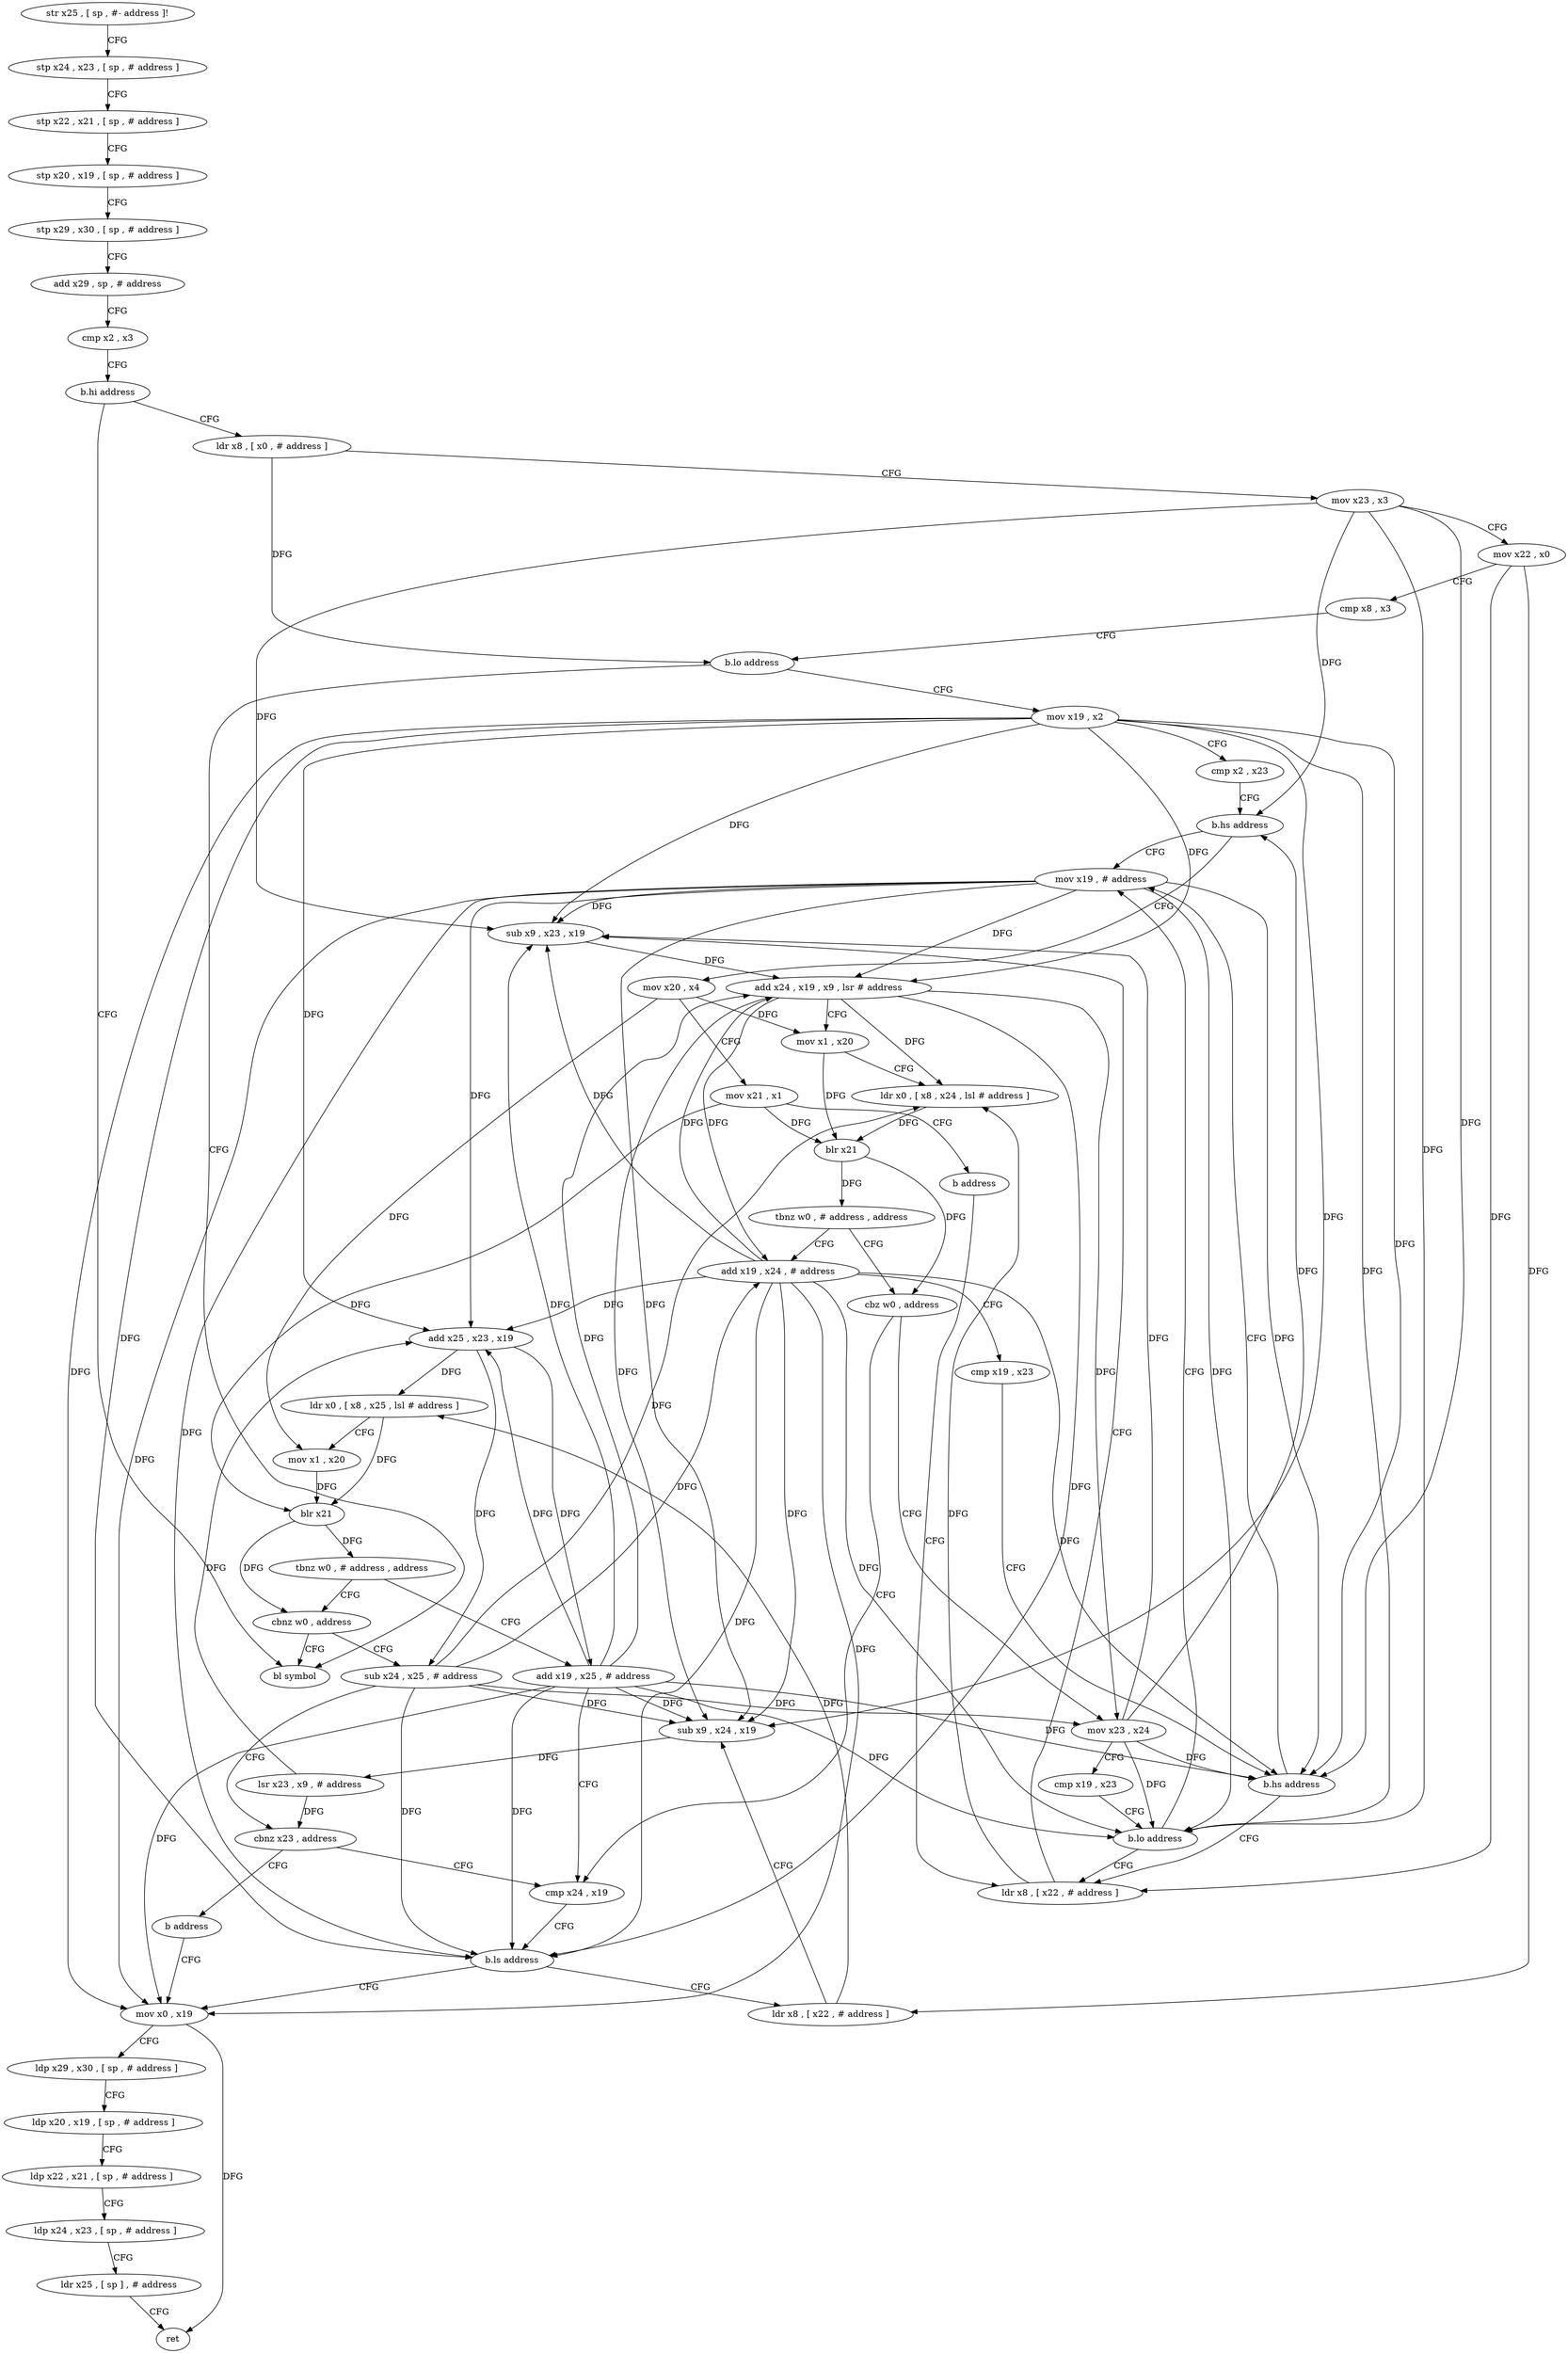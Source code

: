 digraph "func" {
"140840" [label = "str x25 , [ sp , #- address ]!" ]
"140844" [label = "stp x24 , x23 , [ sp , # address ]" ]
"140848" [label = "stp x22 , x21 , [ sp , # address ]" ]
"140852" [label = "stp x20 , x19 , [ sp , # address ]" ]
"140856" [label = "stp x29 , x30 , [ sp , # address ]" ]
"140860" [label = "add x29 , sp , # address" ]
"140864" [label = "cmp x2 , x3" ]
"140868" [label = "b.hi address" ]
"141064" [label = "bl symbol" ]
"140872" [label = "ldr x8 , [ x0 , # address ]" ]
"140876" [label = "mov x23 , x3" ]
"140880" [label = "mov x22 , x0" ]
"140884" [label = "cmp x8 , x3" ]
"140888" [label = "b.lo address" ]
"140892" [label = "mov x19 , x2" ]
"140896" [label = "cmp x2 , x23" ]
"140900" [label = "b.hs address" ]
"140972" [label = "mov x19 , # address" ]
"140904" [label = "mov x20 , x4" ]
"140976" [label = "mov x0 , x19" ]
"140908" [label = "mov x21 , x1" ]
"140912" [label = "b address" ]
"140928" [label = "ldr x8 , [ x22 , # address ]" ]
"140932" [label = "sub x9 , x23 , x19" ]
"140936" [label = "add x24 , x19 , x9 , lsr # address" ]
"140940" [label = "mov x1 , x20" ]
"140944" [label = "ldr x0 , [ x8 , x24 , lsl # address ]" ]
"140948" [label = "blr x21" ]
"140952" [label = "tbnz w0 , # address , address" ]
"140916" [label = "add x19 , x24 , # address" ]
"140956" [label = "cbz w0 , address" ]
"140920" [label = "cmp x19 , x23" ]
"140924" [label = "b.hs address" ]
"141008" [label = "cmp x24 , x19" ]
"140960" [label = "mov x23 , x24" ]
"141012" [label = "b.ls address" ]
"141016" [label = "ldr x8 , [ x22 , # address ]" ]
"140964" [label = "cmp x19 , x23" ]
"140968" [label = "b.lo address" ]
"140980" [label = "ldp x29 , x30 , [ sp , # address ]" ]
"140984" [label = "ldp x20 , x19 , [ sp , # address ]" ]
"140988" [label = "ldp x22 , x21 , [ sp , # address ]" ]
"140992" [label = "ldp x24 , x23 , [ sp , # address ]" ]
"140996" [label = "ldr x25 , [ sp ] , # address" ]
"141000" [label = "ret" ]
"141020" [label = "sub x9 , x24 , x19" ]
"141024" [label = "lsr x23 , x9 , # address" ]
"141028" [label = "add x25 , x23 , x19" ]
"141032" [label = "ldr x0 , [ x8 , x25 , lsl # address ]" ]
"141036" [label = "mov x1 , x20" ]
"141040" [label = "blr x21" ]
"141044" [label = "tbnz w0 , # address , address" ]
"141004" [label = "add x19 , x25 , # address" ]
"141048" [label = "cbnz w0 , address" ]
"141052" [label = "sub x24 , x25 , # address" ]
"141056" [label = "cbnz x23 , address" ]
"141060" [label = "b address" ]
"140840" -> "140844" [ label = "CFG" ]
"140844" -> "140848" [ label = "CFG" ]
"140848" -> "140852" [ label = "CFG" ]
"140852" -> "140856" [ label = "CFG" ]
"140856" -> "140860" [ label = "CFG" ]
"140860" -> "140864" [ label = "CFG" ]
"140864" -> "140868" [ label = "CFG" ]
"140868" -> "141064" [ label = "CFG" ]
"140868" -> "140872" [ label = "CFG" ]
"140872" -> "140876" [ label = "CFG" ]
"140872" -> "140888" [ label = "DFG" ]
"140876" -> "140880" [ label = "CFG" ]
"140876" -> "140900" [ label = "DFG" ]
"140876" -> "140932" [ label = "DFG" ]
"140876" -> "140924" [ label = "DFG" ]
"140876" -> "140968" [ label = "DFG" ]
"140880" -> "140884" [ label = "CFG" ]
"140880" -> "140928" [ label = "DFG" ]
"140880" -> "141016" [ label = "DFG" ]
"140884" -> "140888" [ label = "CFG" ]
"140888" -> "141064" [ label = "CFG" ]
"140888" -> "140892" [ label = "CFG" ]
"140892" -> "140896" [ label = "CFG" ]
"140892" -> "140976" [ label = "DFG" ]
"140892" -> "140932" [ label = "DFG" ]
"140892" -> "140936" [ label = "DFG" ]
"140892" -> "140924" [ label = "DFG" ]
"140892" -> "141012" [ label = "DFG" ]
"140892" -> "140968" [ label = "DFG" ]
"140892" -> "141020" [ label = "DFG" ]
"140892" -> "141028" [ label = "DFG" ]
"140896" -> "140900" [ label = "CFG" ]
"140900" -> "140972" [ label = "CFG" ]
"140900" -> "140904" [ label = "CFG" ]
"140972" -> "140976" [ label = "DFG" ]
"140972" -> "140932" [ label = "DFG" ]
"140972" -> "140936" [ label = "DFG" ]
"140972" -> "140924" [ label = "DFG" ]
"140972" -> "141012" [ label = "DFG" ]
"140972" -> "140968" [ label = "DFG" ]
"140972" -> "141020" [ label = "DFG" ]
"140972" -> "141028" [ label = "DFG" ]
"140904" -> "140908" [ label = "CFG" ]
"140904" -> "140940" [ label = "DFG" ]
"140904" -> "141036" [ label = "DFG" ]
"140976" -> "140980" [ label = "CFG" ]
"140976" -> "141000" [ label = "DFG" ]
"140908" -> "140912" [ label = "CFG" ]
"140908" -> "140948" [ label = "DFG" ]
"140908" -> "141040" [ label = "DFG" ]
"140912" -> "140928" [ label = "CFG" ]
"140928" -> "140932" [ label = "CFG" ]
"140928" -> "140944" [ label = "DFG" ]
"140932" -> "140936" [ label = "DFG" ]
"140936" -> "140940" [ label = "CFG" ]
"140936" -> "140944" [ label = "DFG" ]
"140936" -> "140916" [ label = "DFG" ]
"140936" -> "141012" [ label = "DFG" ]
"140936" -> "140960" [ label = "DFG" ]
"140936" -> "141020" [ label = "DFG" ]
"140940" -> "140944" [ label = "CFG" ]
"140940" -> "140948" [ label = "DFG" ]
"140944" -> "140948" [ label = "DFG" ]
"140948" -> "140952" [ label = "DFG" ]
"140948" -> "140956" [ label = "DFG" ]
"140952" -> "140916" [ label = "CFG" ]
"140952" -> "140956" [ label = "CFG" ]
"140916" -> "140920" [ label = "CFG" ]
"140916" -> "140976" [ label = "DFG" ]
"140916" -> "140932" [ label = "DFG" ]
"140916" -> "140936" [ label = "DFG" ]
"140916" -> "140924" [ label = "DFG" ]
"140916" -> "141012" [ label = "DFG" ]
"140916" -> "140968" [ label = "DFG" ]
"140916" -> "141020" [ label = "DFG" ]
"140916" -> "141028" [ label = "DFG" ]
"140956" -> "141008" [ label = "CFG" ]
"140956" -> "140960" [ label = "CFG" ]
"140920" -> "140924" [ label = "CFG" ]
"140924" -> "140972" [ label = "CFG" ]
"140924" -> "140928" [ label = "CFG" ]
"141008" -> "141012" [ label = "CFG" ]
"140960" -> "140964" [ label = "CFG" ]
"140960" -> "140900" [ label = "DFG" ]
"140960" -> "140924" [ label = "DFG" ]
"140960" -> "140932" [ label = "DFG" ]
"140960" -> "140968" [ label = "DFG" ]
"141012" -> "140976" [ label = "CFG" ]
"141012" -> "141016" [ label = "CFG" ]
"141016" -> "141020" [ label = "CFG" ]
"141016" -> "141032" [ label = "DFG" ]
"140964" -> "140968" [ label = "CFG" ]
"140968" -> "140928" [ label = "CFG" ]
"140968" -> "140972" [ label = "CFG" ]
"140980" -> "140984" [ label = "CFG" ]
"140984" -> "140988" [ label = "CFG" ]
"140988" -> "140992" [ label = "CFG" ]
"140992" -> "140996" [ label = "CFG" ]
"140996" -> "141000" [ label = "CFG" ]
"141020" -> "141024" [ label = "DFG" ]
"141024" -> "141028" [ label = "DFG" ]
"141024" -> "141056" [ label = "DFG" ]
"141028" -> "141032" [ label = "DFG" ]
"141028" -> "141004" [ label = "DFG" ]
"141028" -> "141052" [ label = "DFG" ]
"141032" -> "141036" [ label = "CFG" ]
"141032" -> "141040" [ label = "DFG" ]
"141036" -> "141040" [ label = "DFG" ]
"141040" -> "141044" [ label = "DFG" ]
"141040" -> "141048" [ label = "DFG" ]
"141044" -> "141004" [ label = "CFG" ]
"141044" -> "141048" [ label = "CFG" ]
"141004" -> "141008" [ label = "CFG" ]
"141004" -> "140976" [ label = "DFG" ]
"141004" -> "140932" [ label = "DFG" ]
"141004" -> "141012" [ label = "DFG" ]
"141004" -> "141020" [ label = "DFG" ]
"141004" -> "141028" [ label = "DFG" ]
"141004" -> "140936" [ label = "DFG" ]
"141004" -> "140924" [ label = "DFG" ]
"141004" -> "140968" [ label = "DFG" ]
"141048" -> "141064" [ label = "CFG" ]
"141048" -> "141052" [ label = "CFG" ]
"141052" -> "141056" [ label = "CFG" ]
"141052" -> "140944" [ label = "DFG" ]
"141052" -> "140916" [ label = "DFG" ]
"141052" -> "140960" [ label = "DFG" ]
"141052" -> "141012" [ label = "DFG" ]
"141052" -> "141020" [ label = "DFG" ]
"141056" -> "141008" [ label = "CFG" ]
"141056" -> "141060" [ label = "CFG" ]
"141060" -> "140976" [ label = "CFG" ]
}
